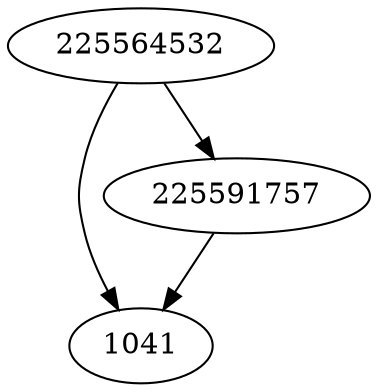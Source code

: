 strict digraph  {
1041;
225564532;
225591757;
225564532 -> 1041;
225564532 -> 225591757;
225591757 -> 1041;
}
